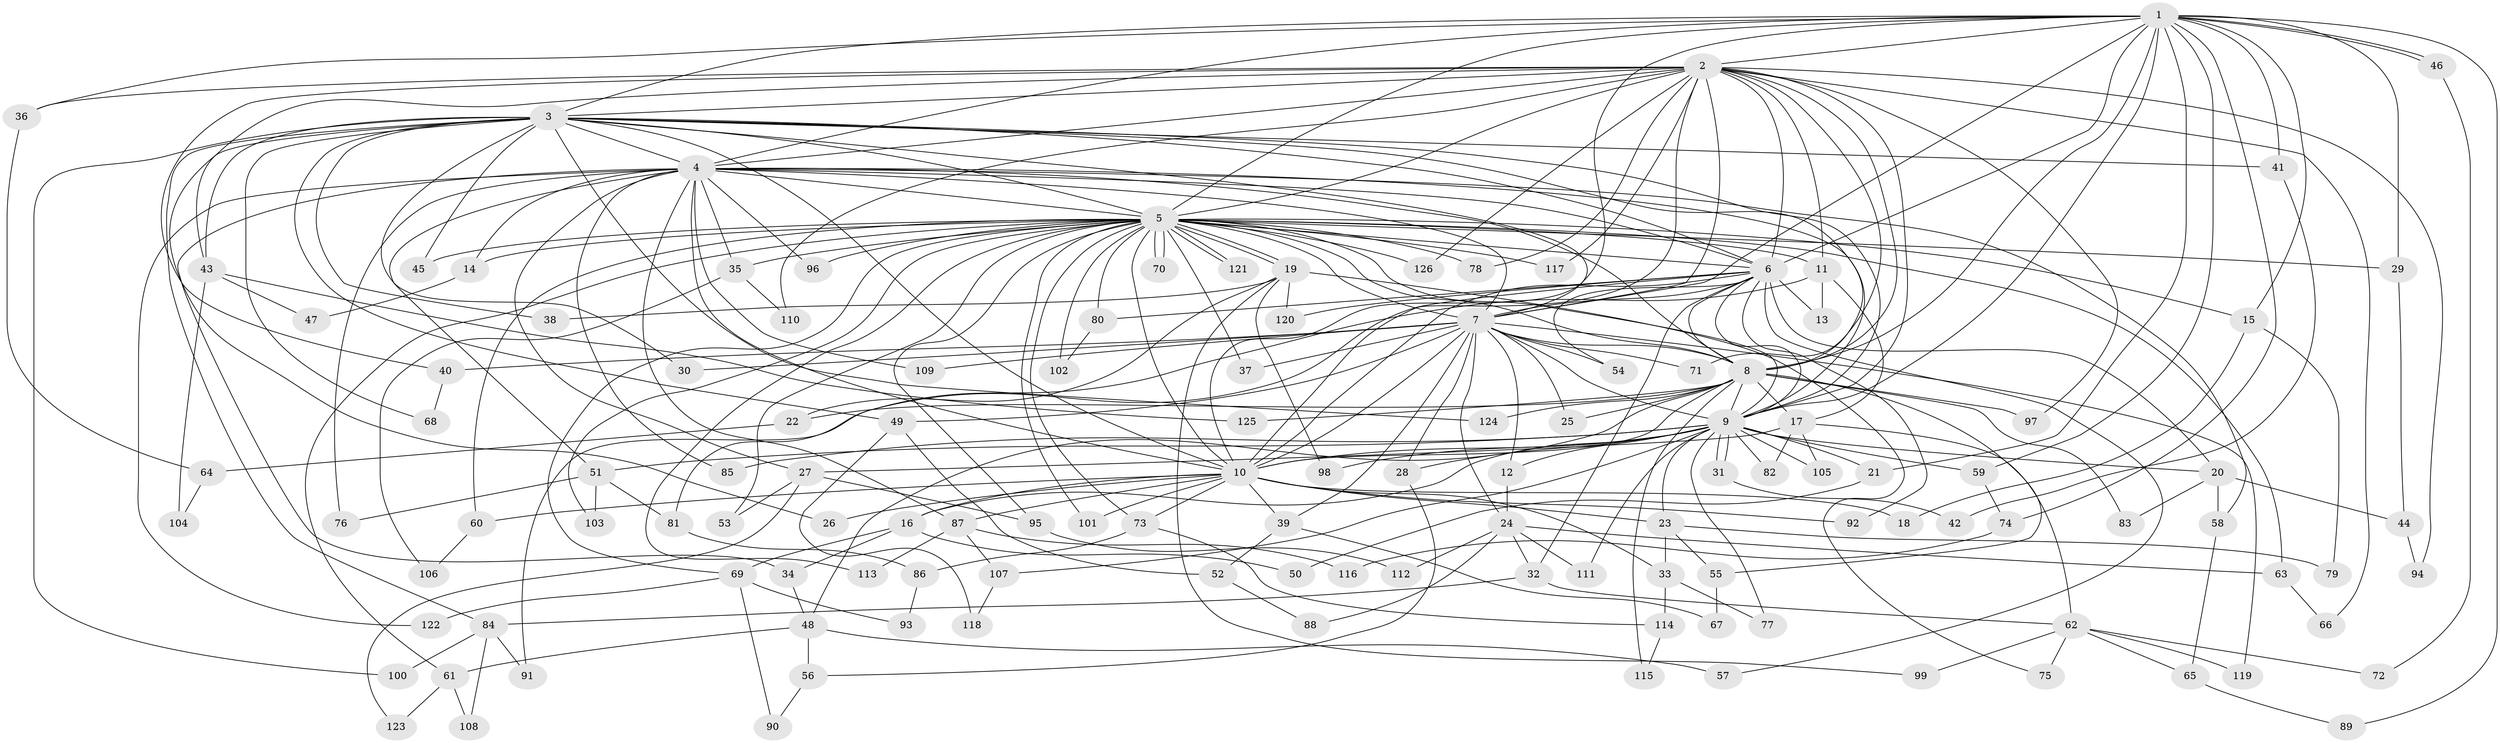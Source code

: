 // coarse degree distribution, {20: 0.013333333333333334, 22: 0.013333333333333334, 4: 0.08, 3: 0.16, 1: 0.09333333333333334, 2: 0.49333333333333335, 5: 0.08, 8: 0.013333333333333334, 7: 0.02666666666666667, 24: 0.013333333333333334, 29: 0.013333333333333334}
// Generated by graph-tools (version 1.1) at 2025/47/03/04/25 21:47:13]
// undirected, 126 vertices, 277 edges
graph export_dot {
graph [start="1"]
  node [color=gray90,style=filled];
  1;
  2;
  3;
  4;
  5;
  6;
  7;
  8;
  9;
  10;
  11;
  12;
  13;
  14;
  15;
  16;
  17;
  18;
  19;
  20;
  21;
  22;
  23;
  24;
  25;
  26;
  27;
  28;
  29;
  30;
  31;
  32;
  33;
  34;
  35;
  36;
  37;
  38;
  39;
  40;
  41;
  42;
  43;
  44;
  45;
  46;
  47;
  48;
  49;
  50;
  51;
  52;
  53;
  54;
  55;
  56;
  57;
  58;
  59;
  60;
  61;
  62;
  63;
  64;
  65;
  66;
  67;
  68;
  69;
  70;
  71;
  72;
  73;
  74;
  75;
  76;
  77;
  78;
  79;
  80;
  81;
  82;
  83;
  84;
  85;
  86;
  87;
  88;
  89;
  90;
  91;
  92;
  93;
  94;
  95;
  96;
  97;
  98;
  99;
  100;
  101;
  102;
  103;
  104;
  105;
  106;
  107;
  108;
  109;
  110;
  111;
  112;
  113;
  114;
  115;
  116;
  117;
  118;
  119;
  120;
  121;
  122;
  123;
  124;
  125;
  126;
  1 -- 2;
  1 -- 3;
  1 -- 4;
  1 -- 5;
  1 -- 6;
  1 -- 7;
  1 -- 8;
  1 -- 9;
  1 -- 10;
  1 -- 15;
  1 -- 21;
  1 -- 29;
  1 -- 36;
  1 -- 41;
  1 -- 46;
  1 -- 46;
  1 -- 59;
  1 -- 74;
  1 -- 89;
  2 -- 3;
  2 -- 4;
  2 -- 5;
  2 -- 6;
  2 -- 7;
  2 -- 8;
  2 -- 9;
  2 -- 10;
  2 -- 11;
  2 -- 36;
  2 -- 40;
  2 -- 43;
  2 -- 66;
  2 -- 71;
  2 -- 78;
  2 -- 94;
  2 -- 97;
  2 -- 110;
  2 -- 117;
  2 -- 126;
  3 -- 4;
  3 -- 5;
  3 -- 6;
  3 -- 7;
  3 -- 8;
  3 -- 9;
  3 -- 10;
  3 -- 26;
  3 -- 30;
  3 -- 38;
  3 -- 41;
  3 -- 43;
  3 -- 45;
  3 -- 49;
  3 -- 68;
  3 -- 84;
  3 -- 100;
  3 -- 124;
  4 -- 5;
  4 -- 6;
  4 -- 7;
  4 -- 8;
  4 -- 9;
  4 -- 10;
  4 -- 14;
  4 -- 27;
  4 -- 34;
  4 -- 35;
  4 -- 51;
  4 -- 58;
  4 -- 76;
  4 -- 85;
  4 -- 87;
  4 -- 96;
  4 -- 109;
  4 -- 122;
  5 -- 6;
  5 -- 7;
  5 -- 8;
  5 -- 9;
  5 -- 10;
  5 -- 11;
  5 -- 14;
  5 -- 15;
  5 -- 19;
  5 -- 19;
  5 -- 29;
  5 -- 35;
  5 -- 37;
  5 -- 45;
  5 -- 53;
  5 -- 60;
  5 -- 61;
  5 -- 63;
  5 -- 69;
  5 -- 70;
  5 -- 70;
  5 -- 73;
  5 -- 78;
  5 -- 80;
  5 -- 95;
  5 -- 96;
  5 -- 101;
  5 -- 102;
  5 -- 103;
  5 -- 113;
  5 -- 117;
  5 -- 121;
  5 -- 121;
  5 -- 126;
  6 -- 7;
  6 -- 8;
  6 -- 9;
  6 -- 10;
  6 -- 13;
  6 -- 20;
  6 -- 32;
  6 -- 54;
  6 -- 57;
  6 -- 80;
  6 -- 81;
  6 -- 92;
  6 -- 120;
  7 -- 8;
  7 -- 9;
  7 -- 10;
  7 -- 12;
  7 -- 24;
  7 -- 25;
  7 -- 28;
  7 -- 30;
  7 -- 37;
  7 -- 39;
  7 -- 40;
  7 -- 49;
  7 -- 54;
  7 -- 71;
  7 -- 109;
  7 -- 119;
  8 -- 9;
  8 -- 10;
  8 -- 17;
  8 -- 22;
  8 -- 25;
  8 -- 48;
  8 -- 55;
  8 -- 83;
  8 -- 97;
  8 -- 115;
  8 -- 124;
  8 -- 125;
  9 -- 10;
  9 -- 12;
  9 -- 16;
  9 -- 20;
  9 -- 21;
  9 -- 23;
  9 -- 28;
  9 -- 31;
  9 -- 31;
  9 -- 51;
  9 -- 59;
  9 -- 77;
  9 -- 82;
  9 -- 85;
  9 -- 98;
  9 -- 105;
  9 -- 107;
  9 -- 111;
  10 -- 16;
  10 -- 18;
  10 -- 23;
  10 -- 26;
  10 -- 33;
  10 -- 39;
  10 -- 60;
  10 -- 73;
  10 -- 87;
  10 -- 92;
  10 -- 101;
  11 -- 13;
  11 -- 17;
  11 -- 91;
  12 -- 24;
  14 -- 47;
  15 -- 18;
  15 -- 79;
  16 -- 34;
  16 -- 50;
  16 -- 69;
  17 -- 27;
  17 -- 62;
  17 -- 82;
  17 -- 105;
  19 -- 22;
  19 -- 38;
  19 -- 75;
  19 -- 98;
  19 -- 99;
  19 -- 120;
  20 -- 44;
  20 -- 58;
  20 -- 83;
  21 -- 50;
  22 -- 64;
  23 -- 33;
  23 -- 55;
  23 -- 79;
  24 -- 32;
  24 -- 63;
  24 -- 88;
  24 -- 111;
  24 -- 112;
  27 -- 53;
  27 -- 95;
  27 -- 123;
  28 -- 56;
  29 -- 44;
  31 -- 42;
  32 -- 62;
  32 -- 84;
  33 -- 77;
  33 -- 114;
  34 -- 48;
  35 -- 106;
  35 -- 110;
  36 -- 64;
  39 -- 52;
  39 -- 67;
  40 -- 68;
  41 -- 42;
  43 -- 47;
  43 -- 104;
  43 -- 125;
  44 -- 94;
  46 -- 72;
  48 -- 56;
  48 -- 57;
  48 -- 61;
  49 -- 52;
  49 -- 118;
  51 -- 76;
  51 -- 81;
  51 -- 103;
  52 -- 88;
  55 -- 67;
  56 -- 90;
  58 -- 65;
  59 -- 74;
  60 -- 106;
  61 -- 108;
  61 -- 123;
  62 -- 65;
  62 -- 72;
  62 -- 75;
  62 -- 99;
  62 -- 119;
  63 -- 66;
  64 -- 104;
  65 -- 89;
  69 -- 90;
  69 -- 93;
  69 -- 122;
  73 -- 86;
  73 -- 114;
  74 -- 116;
  80 -- 102;
  81 -- 86;
  84 -- 91;
  84 -- 100;
  84 -- 108;
  86 -- 93;
  87 -- 107;
  87 -- 113;
  87 -- 116;
  95 -- 112;
  107 -- 118;
  114 -- 115;
}
